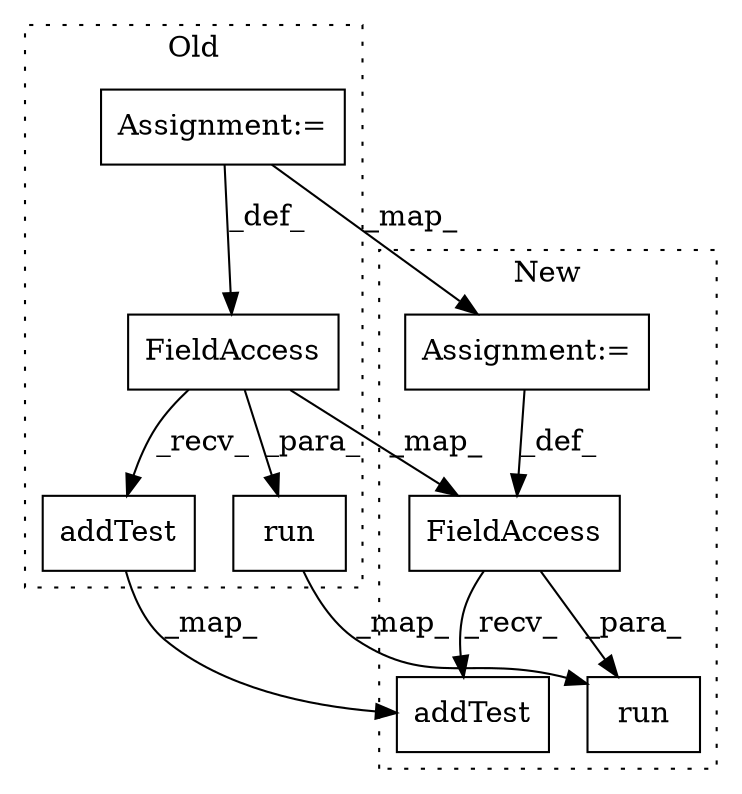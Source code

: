digraph G {
subgraph cluster0 {
1 [label="addTest" a="32" s="17190,17219" l="8,1" shape="box"];
3 [label="Assignment:=" a="7" s="17155" l="1" shape="box"];
5 [label="run" a="32" s="17412,17421" l="4,1" shape="box"];
8 [label="FieldAccess" a="22" s="17150" l="5" shape="box"];
label = "Old";
style="dotted";
}
subgraph cluster1 {
2 [label="addTest" a="32" s="16951,16983" l="8,1" shape="box"];
4 [label="Assignment:=" a="7" s="16916" l="1" shape="box"];
6 [label="run" a="32" s="17018,17027" l="4,1" shape="box"];
7 [label="FieldAccess" a="22" s="16911" l="5" shape="box"];
label = "New";
style="dotted";
}
1 -> 2 [label="_map_"];
3 -> 8 [label="_def_"];
3 -> 4 [label="_map_"];
4 -> 7 [label="_def_"];
5 -> 6 [label="_map_"];
7 -> 6 [label="_para_"];
7 -> 2 [label="_recv_"];
8 -> 7 [label="_map_"];
8 -> 1 [label="_recv_"];
8 -> 5 [label="_para_"];
}